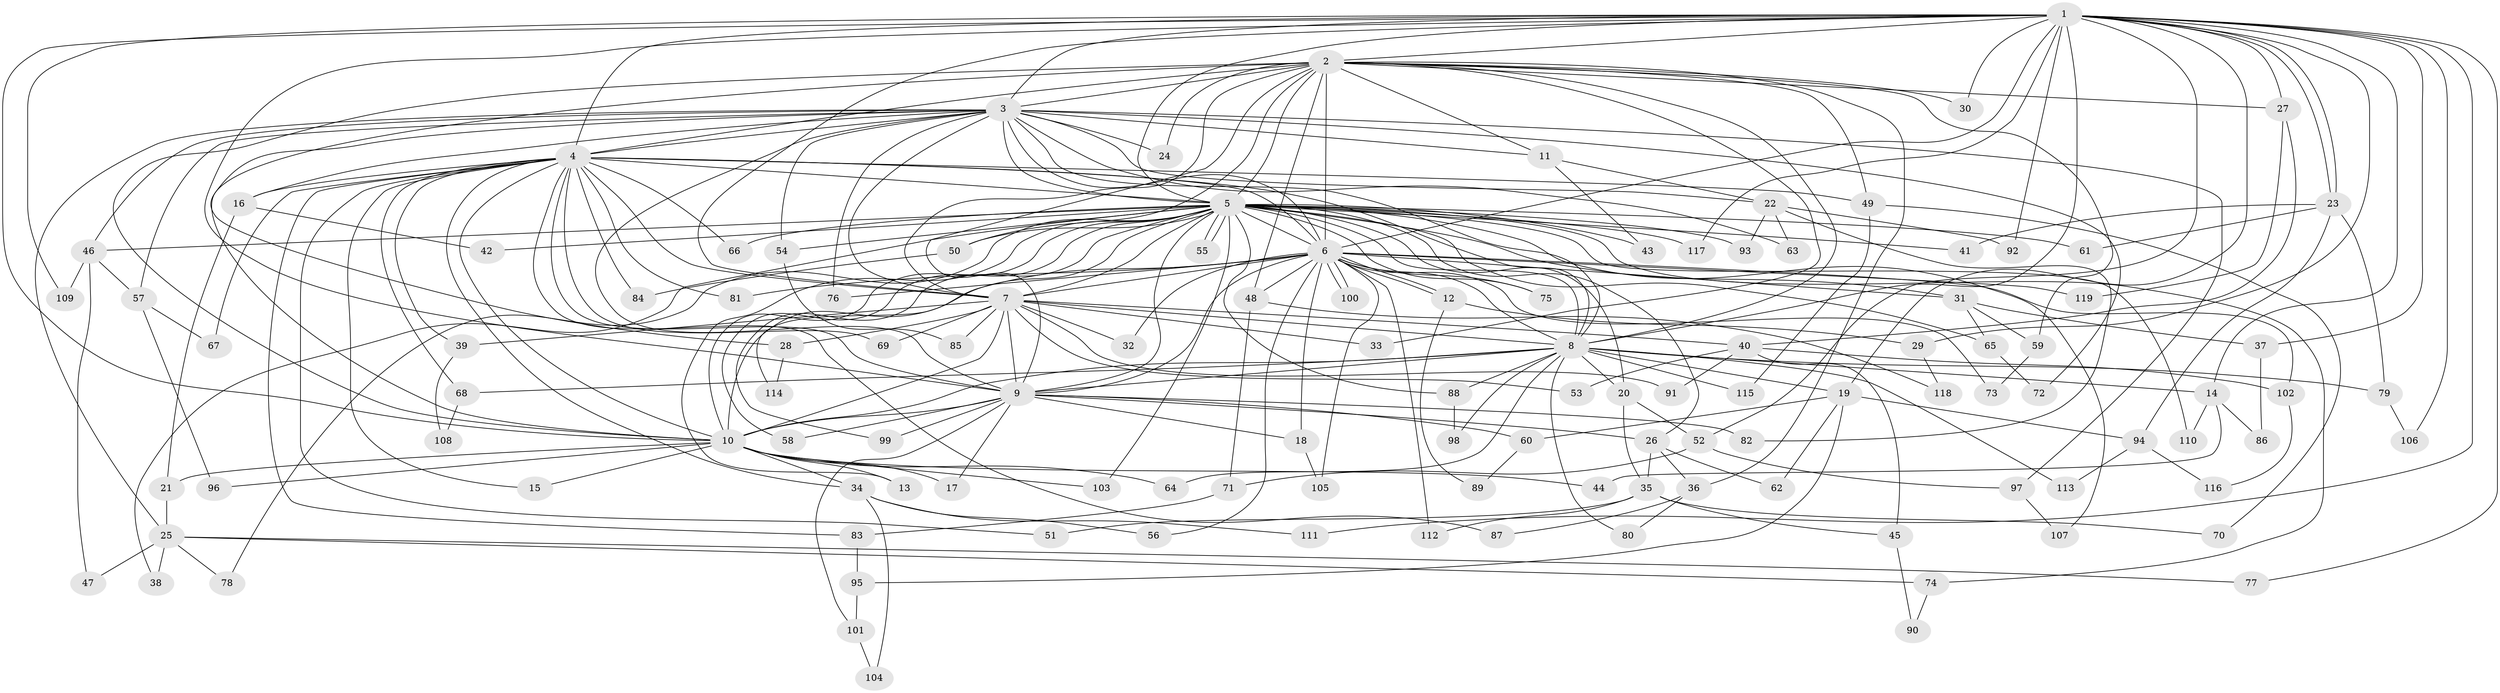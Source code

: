 // Generated by graph-tools (version 1.1) at 2025/11/02/27/25 16:11:06]
// undirected, 119 vertices, 263 edges
graph export_dot {
graph [start="1"]
  node [color=gray90,style=filled];
  1;
  2;
  3;
  4;
  5;
  6;
  7;
  8;
  9;
  10;
  11;
  12;
  13;
  14;
  15;
  16;
  17;
  18;
  19;
  20;
  21;
  22;
  23;
  24;
  25;
  26;
  27;
  28;
  29;
  30;
  31;
  32;
  33;
  34;
  35;
  36;
  37;
  38;
  39;
  40;
  41;
  42;
  43;
  44;
  45;
  46;
  47;
  48;
  49;
  50;
  51;
  52;
  53;
  54;
  55;
  56;
  57;
  58;
  59;
  60;
  61;
  62;
  63;
  64;
  65;
  66;
  67;
  68;
  69;
  70;
  71;
  72;
  73;
  74;
  75;
  76;
  77;
  78;
  79;
  80;
  81;
  82;
  83;
  84;
  85;
  86;
  87;
  88;
  89;
  90;
  91;
  92;
  93;
  94;
  95;
  96;
  97;
  98;
  99;
  100;
  101;
  102;
  103;
  104;
  105;
  106;
  107;
  108;
  109;
  110;
  111;
  112;
  113;
  114;
  115;
  116;
  117;
  118;
  119;
  1 -- 2;
  1 -- 3;
  1 -- 4;
  1 -- 5;
  1 -- 6;
  1 -- 7;
  1 -- 8;
  1 -- 9;
  1 -- 10;
  1 -- 14;
  1 -- 19;
  1 -- 23;
  1 -- 23;
  1 -- 27;
  1 -- 29;
  1 -- 30;
  1 -- 37;
  1 -- 52;
  1 -- 77;
  1 -- 92;
  1 -- 106;
  1 -- 109;
  1 -- 111;
  1 -- 117;
  2 -- 3;
  2 -- 4;
  2 -- 5;
  2 -- 6;
  2 -- 7;
  2 -- 8;
  2 -- 9;
  2 -- 10;
  2 -- 11;
  2 -- 24;
  2 -- 27;
  2 -- 28;
  2 -- 30;
  2 -- 33;
  2 -- 36;
  2 -- 48;
  2 -- 49;
  2 -- 50;
  2 -- 59;
  3 -- 4;
  3 -- 5;
  3 -- 6;
  3 -- 7;
  3 -- 8;
  3 -- 9;
  3 -- 10;
  3 -- 11;
  3 -- 16;
  3 -- 22;
  3 -- 24;
  3 -- 25;
  3 -- 46;
  3 -- 54;
  3 -- 57;
  3 -- 63;
  3 -- 72;
  3 -- 76;
  3 -- 97;
  4 -- 5;
  4 -- 6;
  4 -- 7;
  4 -- 8;
  4 -- 9;
  4 -- 10;
  4 -- 15;
  4 -- 16;
  4 -- 34;
  4 -- 39;
  4 -- 49;
  4 -- 51;
  4 -- 66;
  4 -- 67;
  4 -- 68;
  4 -- 69;
  4 -- 81;
  4 -- 83;
  4 -- 84;
  4 -- 87;
  5 -- 6;
  5 -- 7;
  5 -- 8;
  5 -- 9;
  5 -- 10;
  5 -- 13;
  5 -- 20;
  5 -- 26;
  5 -- 31;
  5 -- 38;
  5 -- 41;
  5 -- 42;
  5 -- 43;
  5 -- 46;
  5 -- 50;
  5 -- 54;
  5 -- 55;
  5 -- 55;
  5 -- 58;
  5 -- 61;
  5 -- 65;
  5 -- 66;
  5 -- 74;
  5 -- 75;
  5 -- 78;
  5 -- 88;
  5 -- 93;
  5 -- 99;
  5 -- 103;
  5 -- 107;
  5 -- 110;
  5 -- 114;
  5 -- 117;
  6 -- 7;
  6 -- 8;
  6 -- 9;
  6 -- 10;
  6 -- 12;
  6 -- 12;
  6 -- 18;
  6 -- 31;
  6 -- 32;
  6 -- 48;
  6 -- 56;
  6 -- 73;
  6 -- 75;
  6 -- 76;
  6 -- 81;
  6 -- 100;
  6 -- 100;
  6 -- 102;
  6 -- 105;
  6 -- 112;
  6 -- 119;
  7 -- 8;
  7 -- 9;
  7 -- 10;
  7 -- 28;
  7 -- 32;
  7 -- 33;
  7 -- 39;
  7 -- 40;
  7 -- 53;
  7 -- 69;
  7 -- 85;
  7 -- 91;
  8 -- 9;
  8 -- 10;
  8 -- 14;
  8 -- 19;
  8 -- 20;
  8 -- 64;
  8 -- 68;
  8 -- 79;
  8 -- 80;
  8 -- 88;
  8 -- 98;
  8 -- 113;
  8 -- 115;
  9 -- 10;
  9 -- 17;
  9 -- 18;
  9 -- 26;
  9 -- 58;
  9 -- 60;
  9 -- 82;
  9 -- 99;
  9 -- 101;
  10 -- 13;
  10 -- 15;
  10 -- 17;
  10 -- 21;
  10 -- 34;
  10 -- 44;
  10 -- 64;
  10 -- 96;
  10 -- 103;
  11 -- 22;
  11 -- 43;
  12 -- 29;
  12 -- 89;
  14 -- 44;
  14 -- 86;
  14 -- 110;
  16 -- 21;
  16 -- 42;
  18 -- 105;
  19 -- 60;
  19 -- 62;
  19 -- 94;
  19 -- 95;
  20 -- 35;
  20 -- 52;
  21 -- 25;
  22 -- 63;
  22 -- 82;
  22 -- 92;
  22 -- 93;
  23 -- 41;
  23 -- 61;
  23 -- 79;
  23 -- 94;
  25 -- 38;
  25 -- 47;
  25 -- 74;
  25 -- 77;
  25 -- 78;
  26 -- 35;
  26 -- 36;
  26 -- 62;
  27 -- 40;
  27 -- 119;
  28 -- 114;
  29 -- 118;
  31 -- 37;
  31 -- 59;
  31 -- 65;
  34 -- 56;
  34 -- 104;
  34 -- 111;
  35 -- 45;
  35 -- 51;
  35 -- 70;
  35 -- 112;
  36 -- 80;
  36 -- 87;
  37 -- 86;
  39 -- 108;
  40 -- 45;
  40 -- 53;
  40 -- 91;
  40 -- 102;
  45 -- 90;
  46 -- 47;
  46 -- 57;
  46 -- 109;
  48 -- 71;
  48 -- 118;
  49 -- 70;
  49 -- 115;
  50 -- 84;
  52 -- 71;
  52 -- 97;
  54 -- 85;
  57 -- 67;
  57 -- 96;
  59 -- 73;
  60 -- 89;
  65 -- 72;
  68 -- 108;
  71 -- 83;
  74 -- 90;
  79 -- 106;
  83 -- 95;
  88 -- 98;
  94 -- 113;
  94 -- 116;
  95 -- 101;
  97 -- 107;
  101 -- 104;
  102 -- 116;
}
